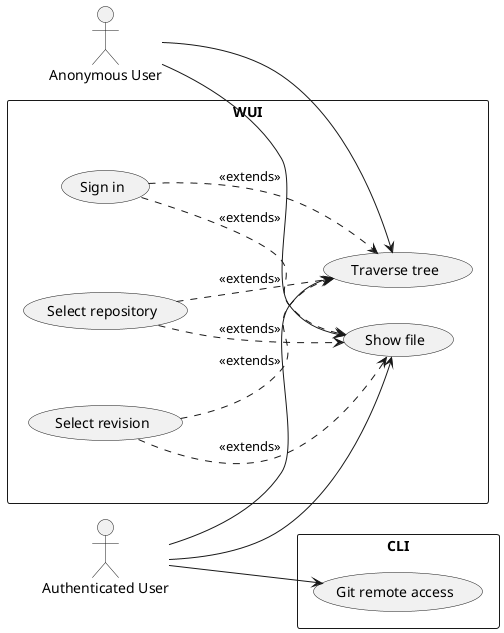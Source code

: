 @startuml
left to right direction
skinparam packageStyle rectangle
actor "Anonymous User" as ausr
actor "Authenticated User" as usr
rectangle "WUI" {
    usecase "Traverse tree" as traverse
    usecase "Select repository" as repo
    usecase "Select revision" as revision
    usecase "Show file" as file
    usr --> traverse
    ausr --> traverse
    usr --> file
    ausr --> file
    (Sign in) ..> traverse : <<extends>>
    repo ..> traverse : <<extends>>
    revision ..> traverse : <<extends>>

    (Sign in) ..> file : <<extends>>
    repo ..> file : <<extends>>
    revision ..> file : <<extends>>
}
rectangle "CLI" {
    ' usecase "SSH authentication" as sshauth
    usecase "Git remote access" as gitr
    usr --> gitr
    ' gitr ..> sshauth : <<include>>    
}
@enduml